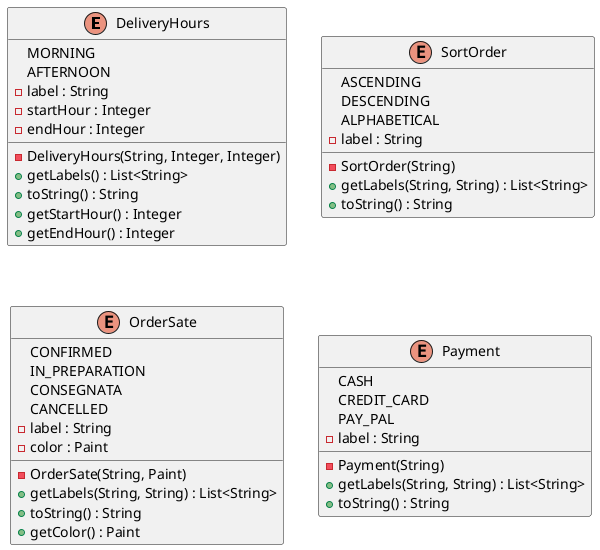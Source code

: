 @startuml

enum DeliveryHours {
  MORNING
  AFTERNOON
  - DeliveryHours(String, Integer, Integer)
  - label : String 
  - startHour : Integer 
  - endHour : Integer 
  + getLabels() : List<String>
  + toString() : String
  + getStartHour() : Integer
  + getEndHour() : Integer
}

enum SortOrder {
  ASCENDING
  DESCENDING
  ALPHABETICAL
  - SortOrder(String)
  - label : String
  + getLabels(String, String) : List<String>
  + toString() : String
}

enum OrderSate {
  CONFIRMED
  IN_PREPARATION
  CONSEGNATA
  CANCELLED
  - OrderSate(String, Paint)
  - label : String
  - color : Paint 
  + getLabels(String, String) : List<String>
  + toString() : String
  + getColor() : Paint
}

enum Payment {
  CASH
  CREDIT_CARD
  PAY_PAL
  - Payment(String)
  - label : String
  + getLabels(String, String) : List<String>
  + toString() : String
}

@enduml
